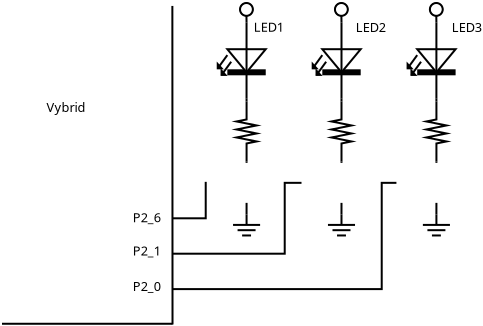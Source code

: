 <?xml version="1.0" encoding="UTF-8"?>
<dia:diagram xmlns:dia="http://www.lysator.liu.se/~alla/dia/">
  <dia:layer name="Background" visible="true" active="true">
    <dia:object type="Standard - Line" version="0" id="O0">
      <dia:attribute name="obj_pos">
        <dia:point val="13.932,7.847"/>
      </dia:attribute>
      <dia:attribute name="obj_bb">
        <dia:rectangle val="13.882,7.797;13.99,23.823"/>
      </dia:attribute>
      <dia:attribute name="conn_endpoints">
        <dia:point val="13.932,7.847"/>
        <dia:point val="13.94,23.773"/>
      </dia:attribute>
      <dia:attribute name="numcp">
        <dia:int val="8"/>
      </dia:attribute>
    </dia:object>
    <dia:object type="Standard - Line" version="0" id="O1">
      <dia:attribute name="obj_pos">
        <dia:point val="13.942,23.737"/>
      </dia:attribute>
      <dia:attribute name="obj_bb">
        <dia:rectangle val="5.364,23.687;13.992,23.787"/>
      </dia:attribute>
      <dia:attribute name="conn_endpoints">
        <dia:point val="13.942,23.737"/>
        <dia:point val="5.414,23.737"/>
      </dia:attribute>
      <dia:attribute name="numcp">
        <dia:int val="1"/>
      </dia:attribute>
    </dia:object>
    <dia:object type="Standard - ZigZagLine" version="1" id="O2">
      <dia:attribute name="obj_pos">
        <dia:point val="20.389,16.691"/>
      </dia:attribute>
      <dia:attribute name="obj_bb">
        <dia:rectangle val="13.888,16.64;20.439,20.284"/>
      </dia:attribute>
      <dia:attribute name="orth_points">
        <dia:point val="20.389,16.691"/>
        <dia:point val="19.55,16.691"/>
        <dia:point val="19.55,20.234"/>
        <dia:point val="13.938,20.234"/>
      </dia:attribute>
      <dia:attribute name="orth_orient">
        <dia:enum val="0"/>
        <dia:enum val="1"/>
        <dia:enum val="0"/>
      </dia:attribute>
      <dia:attribute name="autorouting">
        <dia:boolean val="false"/>
      </dia:attribute>
      <dia:connections>
        <dia:connection handle="0" to="O9" connection="2"/>
        <dia:connection handle="1" to="O0" connection="6"/>
      </dia:connections>
    </dia:object>
    <dia:object type="Standard - ZigZagLine" version="1" id="O3">
      <dia:attribute name="obj_pos">
        <dia:point val="25.135,16.691"/>
      </dia:attribute>
      <dia:attribute name="obj_bb">
        <dia:rectangle val="13.889,16.64;25.185,22.054"/>
      </dia:attribute>
      <dia:attribute name="orth_points">
        <dia:point val="25.135,16.691"/>
        <dia:point val="24.4,16.691"/>
        <dia:point val="24.4,22.004"/>
        <dia:point val="13.939,22.004"/>
      </dia:attribute>
      <dia:attribute name="orth_orient">
        <dia:enum val="0"/>
        <dia:enum val="1"/>
        <dia:enum val="0"/>
      </dia:attribute>
      <dia:attribute name="autorouting">
        <dia:boolean val="false"/>
      </dia:attribute>
      <dia:connections>
        <dia:connection handle="0" to="O15" connection="2"/>
        <dia:connection handle="1" to="O0" connection="7"/>
      </dia:connections>
    </dia:object>
    <dia:object type="Standard - Text" version="1" id="O4">
      <dia:attribute name="obj_pos">
        <dia:point val="7.642,13.153"/>
      </dia:attribute>
      <dia:attribute name="obj_bb">
        <dia:rectangle val="7.642,12.558;9.697,13.305"/>
      </dia:attribute>
      <dia:attribute name="text">
        <dia:composite type="text">
          <dia:attribute name="string">
            <dia:string>#Vybrid#</dia:string>
          </dia:attribute>
          <dia:attribute name="font">
            <dia:font family="sans" style="0" name="Helvetica"/>
          </dia:attribute>
          <dia:attribute name="height">
            <dia:real val="0.8"/>
          </dia:attribute>
          <dia:attribute name="pos">
            <dia:point val="7.642,13.153"/>
          </dia:attribute>
          <dia:attribute name="color">
            <dia:color val="#000000"/>
          </dia:attribute>
          <dia:attribute name="alignment">
            <dia:enum val="0"/>
          </dia:attribute>
        </dia:composite>
      </dia:attribute>
      <dia:attribute name="valign">
        <dia:enum val="3"/>
      </dia:attribute>
    </dia:object>
    <dia:object type="Standard - Text" version="1" id="O5">
      <dia:attribute name="obj_pos">
        <dia:point val="11.954,18.663"/>
      </dia:attribute>
      <dia:attribute name="obj_bb">
        <dia:rectangle val="11.954,18.068;13.474,18.816"/>
      </dia:attribute>
      <dia:attribute name="text">
        <dia:composite type="text">
          <dia:attribute name="string">
            <dia:string>#P2_6#</dia:string>
          </dia:attribute>
          <dia:attribute name="font">
            <dia:font family="sans" style="0" name="Helvetica"/>
          </dia:attribute>
          <dia:attribute name="height">
            <dia:real val="0.8"/>
          </dia:attribute>
          <dia:attribute name="pos">
            <dia:point val="11.954,18.663"/>
          </dia:attribute>
          <dia:attribute name="color">
            <dia:color val="#000000"/>
          </dia:attribute>
          <dia:attribute name="alignment">
            <dia:enum val="0"/>
          </dia:attribute>
        </dia:composite>
      </dia:attribute>
      <dia:attribute name="valign">
        <dia:enum val="3"/>
      </dia:attribute>
    </dia:object>
    <dia:object type="Standard - Text" version="1" id="O6">
      <dia:attribute name="obj_pos">
        <dia:point val="11.954,22.1"/>
      </dia:attribute>
      <dia:attribute name="obj_bb">
        <dia:rectangle val="11.954,21.505;13.474,22.253"/>
      </dia:attribute>
      <dia:attribute name="text">
        <dia:composite type="text">
          <dia:attribute name="string">
            <dia:string>#P2_0#</dia:string>
          </dia:attribute>
          <dia:attribute name="font">
            <dia:font family="sans" style="0" name="Helvetica"/>
          </dia:attribute>
          <dia:attribute name="height">
            <dia:real val="0.8"/>
          </dia:attribute>
          <dia:attribute name="pos">
            <dia:point val="11.954,22.1"/>
          </dia:attribute>
          <dia:attribute name="color">
            <dia:color val="#000000"/>
          </dia:attribute>
          <dia:attribute name="alignment">
            <dia:enum val="0"/>
          </dia:attribute>
        </dia:composite>
      </dia:attribute>
      <dia:attribute name="valign">
        <dia:enum val="3"/>
      </dia:attribute>
    </dia:object>
    <dia:object type="Standard - Text" version="1" id="O7">
      <dia:attribute name="obj_pos">
        <dia:point val="11.954,20.33"/>
      </dia:attribute>
      <dia:attribute name="obj_bb">
        <dia:rectangle val="11.954,19.735;13.474,20.483"/>
      </dia:attribute>
      <dia:attribute name="text">
        <dia:composite type="text">
          <dia:attribute name="string">
            <dia:string>#P2_1#</dia:string>
          </dia:attribute>
          <dia:attribute name="font">
            <dia:font family="sans" style="0" name="Helvetica"/>
          </dia:attribute>
          <dia:attribute name="height">
            <dia:real val="0.8"/>
          </dia:attribute>
          <dia:attribute name="pos">
            <dia:point val="11.954,20.33"/>
          </dia:attribute>
          <dia:attribute name="color">
            <dia:color val="#000000"/>
          </dia:attribute>
          <dia:attribute name="alignment">
            <dia:enum val="0"/>
          </dia:attribute>
        </dia:composite>
      </dia:attribute>
      <dia:attribute name="valign">
        <dia:enum val="3"/>
      </dia:attribute>
    </dia:object>
    <dia:object type="Standard - Text" version="1" id="O8">
      <dia:attribute name="obj_pos">
        <dia:point val="12.537,16.849"/>
      </dia:attribute>
      <dia:attribute name="obj_bb">
        <dia:rectangle val="12.537,16.254;12.537,17.001"/>
      </dia:attribute>
      <dia:attribute name="text">
        <dia:composite type="text">
          <dia:attribute name="string">
            <dia:string>##</dia:string>
          </dia:attribute>
          <dia:attribute name="font">
            <dia:font family="sans" style="0" name="Helvetica"/>
          </dia:attribute>
          <dia:attribute name="height">
            <dia:real val="0.8"/>
          </dia:attribute>
          <dia:attribute name="pos">
            <dia:point val="12.537,16.849"/>
          </dia:attribute>
          <dia:attribute name="color">
            <dia:color val="#000000"/>
          </dia:attribute>
          <dia:attribute name="alignment">
            <dia:enum val="0"/>
          </dia:attribute>
        </dia:composite>
      </dia:attribute>
      <dia:attribute name="valign">
        <dia:enum val="3"/>
      </dia:attribute>
    </dia:object>
    <dia:object type="CMOS - nmos_v" version="1" id="O9">
      <dia:attribute name="obj_pos">
        <dia:point val="20.389,15.691"/>
      </dia:attribute>
      <dia:attribute name="obj_bb">
        <dia:rectangle val="20.389,15.691;22.394,17.698"/>
      </dia:attribute>
      <dia:attribute name="meta">
        <dia:composite type="dict"/>
      </dia:attribute>
      <dia:attribute name="elem_corner">
        <dia:point val="20.389,15.691"/>
      </dia:attribute>
      <dia:attribute name="elem_width">
        <dia:real val="2"/>
      </dia:attribute>
      <dia:attribute name="elem_height">
        <dia:real val="2"/>
      </dia:attribute>
      <dia:attribute name="line_width">
        <dia:real val="0.1"/>
      </dia:attribute>
      <dia:attribute name="line_colour">
        <dia:color val="#000000"/>
      </dia:attribute>
      <dia:attribute name="fill_colour">
        <dia:color val="#ffffff"/>
      </dia:attribute>
      <dia:attribute name="show_background">
        <dia:boolean val="true"/>
      </dia:attribute>
      <dia:attribute name="line_style">
        <dia:enum val="0"/>
        <dia:real val="1"/>
      </dia:attribute>
      <dia:attribute name="flip_horizontal">
        <dia:boolean val="false"/>
      </dia:attribute>
      <dia:attribute name="flip_vertical">
        <dia:boolean val="false"/>
      </dia:attribute>
      <dia:attribute name="subscale">
        <dia:real val="1"/>
      </dia:attribute>
    </dia:object>
    <dia:object type="Circuit - Ground" version="1" id="O10">
      <dia:attribute name="obj_pos">
        <dia:point val="21.712,18.267"/>
      </dia:attribute>
      <dia:attribute name="obj_bb">
        <dia:rectangle val="21.712,18.267;23.064,19.371"/>
      </dia:attribute>
      <dia:attribute name="meta">
        <dia:composite type="dict"/>
      </dia:attribute>
      <dia:attribute name="elem_corner">
        <dia:point val="21.712,18.267"/>
      </dia:attribute>
      <dia:attribute name="elem_width">
        <dia:real val="1.353"/>
      </dia:attribute>
      <dia:attribute name="elem_height">
        <dia:real val="1.055"/>
      </dia:attribute>
      <dia:attribute name="line_width">
        <dia:real val="0.1"/>
      </dia:attribute>
      <dia:attribute name="line_colour">
        <dia:color val="#000000"/>
      </dia:attribute>
      <dia:attribute name="fill_colour">
        <dia:color val="#ffffff"/>
      </dia:attribute>
      <dia:attribute name="show_background">
        <dia:boolean val="true"/>
      </dia:attribute>
      <dia:attribute name="line_style">
        <dia:enum val="0"/>
        <dia:real val="1"/>
      </dia:attribute>
      <dia:attribute name="flip_horizontal">
        <dia:boolean val="false"/>
      </dia:attribute>
      <dia:attribute name="flip_vertical">
        <dia:boolean val="false"/>
      </dia:attribute>
      <dia:attribute name="subscale">
        <dia:real val="1"/>
      </dia:attribute>
    </dia:object>
    <dia:object type="Standard - Line" version="0" id="O11">
      <dia:attribute name="obj_pos">
        <dia:point val="22.389,17.691"/>
      </dia:attribute>
      <dia:attribute name="obj_bb">
        <dia:rectangle val="22.338,17.64;22.439,18.317"/>
      </dia:attribute>
      <dia:attribute name="conn_endpoints">
        <dia:point val="22.389,17.691"/>
        <dia:point val="22.388,18.267"/>
      </dia:attribute>
      <dia:attribute name="numcp">
        <dia:int val="1"/>
      </dia:attribute>
      <dia:connections>
        <dia:connection handle="0" to="O9" connection="1"/>
        <dia:connection handle="1" to="O10" connection="0"/>
      </dia:connections>
    </dia:object>
    <dia:object type="CMOS - nmos_v" version="1" id="O12">
      <dia:attribute name="obj_pos">
        <dia:point val="15.643,15.691"/>
      </dia:attribute>
      <dia:attribute name="obj_bb">
        <dia:rectangle val="15.643,15.691;17.648,17.698"/>
      </dia:attribute>
      <dia:attribute name="meta">
        <dia:composite type="dict"/>
      </dia:attribute>
      <dia:attribute name="elem_corner">
        <dia:point val="15.643,15.691"/>
      </dia:attribute>
      <dia:attribute name="elem_width">
        <dia:real val="2"/>
      </dia:attribute>
      <dia:attribute name="elem_height">
        <dia:real val="2"/>
      </dia:attribute>
      <dia:attribute name="line_width">
        <dia:real val="0.1"/>
      </dia:attribute>
      <dia:attribute name="line_colour">
        <dia:color val="#000000"/>
      </dia:attribute>
      <dia:attribute name="fill_colour">
        <dia:color val="#ffffff"/>
      </dia:attribute>
      <dia:attribute name="show_background">
        <dia:boolean val="true"/>
      </dia:attribute>
      <dia:attribute name="line_style">
        <dia:enum val="0"/>
        <dia:real val="1"/>
      </dia:attribute>
      <dia:attribute name="flip_horizontal">
        <dia:boolean val="false"/>
      </dia:attribute>
      <dia:attribute name="flip_vertical">
        <dia:boolean val="false"/>
      </dia:attribute>
      <dia:attribute name="subscale">
        <dia:real val="1"/>
      </dia:attribute>
    </dia:object>
    <dia:object type="Circuit - Ground" version="1" id="O13">
      <dia:attribute name="obj_pos">
        <dia:point val="16.966,18.267"/>
      </dia:attribute>
      <dia:attribute name="obj_bb">
        <dia:rectangle val="16.966,18.267;18.318,19.371"/>
      </dia:attribute>
      <dia:attribute name="meta">
        <dia:composite type="dict"/>
      </dia:attribute>
      <dia:attribute name="elem_corner">
        <dia:point val="16.966,18.267"/>
      </dia:attribute>
      <dia:attribute name="elem_width">
        <dia:real val="1.353"/>
      </dia:attribute>
      <dia:attribute name="elem_height">
        <dia:real val="1.055"/>
      </dia:attribute>
      <dia:attribute name="line_width">
        <dia:real val="0.1"/>
      </dia:attribute>
      <dia:attribute name="line_colour">
        <dia:color val="#000000"/>
      </dia:attribute>
      <dia:attribute name="fill_colour">
        <dia:color val="#ffffff"/>
      </dia:attribute>
      <dia:attribute name="show_background">
        <dia:boolean val="true"/>
      </dia:attribute>
      <dia:attribute name="line_style">
        <dia:enum val="0"/>
        <dia:real val="1"/>
      </dia:attribute>
      <dia:attribute name="flip_horizontal">
        <dia:boolean val="false"/>
      </dia:attribute>
      <dia:attribute name="flip_vertical">
        <dia:boolean val="false"/>
      </dia:attribute>
      <dia:attribute name="subscale">
        <dia:real val="1"/>
      </dia:attribute>
    </dia:object>
    <dia:object type="Standard - Line" version="0" id="O14">
      <dia:attribute name="obj_pos">
        <dia:point val="17.643,17.691"/>
      </dia:attribute>
      <dia:attribute name="obj_bb">
        <dia:rectangle val="17.592,17.64;17.693,18.317"/>
      </dia:attribute>
      <dia:attribute name="conn_endpoints">
        <dia:point val="17.643,17.691"/>
        <dia:point val="17.642,18.267"/>
      </dia:attribute>
      <dia:attribute name="numcp">
        <dia:int val="1"/>
      </dia:attribute>
      <dia:connections>
        <dia:connection handle="0" to="O12" connection="1"/>
        <dia:connection handle="1" to="O13" connection="0"/>
      </dia:connections>
    </dia:object>
    <dia:object type="CMOS - nmos_v" version="1" id="O15">
      <dia:attribute name="obj_pos">
        <dia:point val="25.135,15.691"/>
      </dia:attribute>
      <dia:attribute name="obj_bb">
        <dia:rectangle val="25.135,15.691;27.14,17.698"/>
      </dia:attribute>
      <dia:attribute name="meta">
        <dia:composite type="dict"/>
      </dia:attribute>
      <dia:attribute name="elem_corner">
        <dia:point val="25.135,15.691"/>
      </dia:attribute>
      <dia:attribute name="elem_width">
        <dia:real val="2"/>
      </dia:attribute>
      <dia:attribute name="elem_height">
        <dia:real val="2"/>
      </dia:attribute>
      <dia:attribute name="line_width">
        <dia:real val="0.1"/>
      </dia:attribute>
      <dia:attribute name="line_colour">
        <dia:color val="#000000"/>
      </dia:attribute>
      <dia:attribute name="fill_colour">
        <dia:color val="#ffffff"/>
      </dia:attribute>
      <dia:attribute name="show_background">
        <dia:boolean val="true"/>
      </dia:attribute>
      <dia:attribute name="line_style">
        <dia:enum val="0"/>
        <dia:real val="1"/>
      </dia:attribute>
      <dia:attribute name="flip_horizontal">
        <dia:boolean val="false"/>
      </dia:attribute>
      <dia:attribute name="flip_vertical">
        <dia:boolean val="false"/>
      </dia:attribute>
      <dia:attribute name="subscale">
        <dia:real val="1"/>
      </dia:attribute>
    </dia:object>
    <dia:object type="Circuit - Ground" version="1" id="O16">
      <dia:attribute name="obj_pos">
        <dia:point val="26.458,18.267"/>
      </dia:attribute>
      <dia:attribute name="obj_bb">
        <dia:rectangle val="26.458,18.267;27.81,19.371"/>
      </dia:attribute>
      <dia:attribute name="meta">
        <dia:composite type="dict"/>
      </dia:attribute>
      <dia:attribute name="elem_corner">
        <dia:point val="26.458,18.267"/>
      </dia:attribute>
      <dia:attribute name="elem_width">
        <dia:real val="1.353"/>
      </dia:attribute>
      <dia:attribute name="elem_height">
        <dia:real val="1.055"/>
      </dia:attribute>
      <dia:attribute name="line_width">
        <dia:real val="0.1"/>
      </dia:attribute>
      <dia:attribute name="line_colour">
        <dia:color val="#000000"/>
      </dia:attribute>
      <dia:attribute name="fill_colour">
        <dia:color val="#ffffff"/>
      </dia:attribute>
      <dia:attribute name="show_background">
        <dia:boolean val="true"/>
      </dia:attribute>
      <dia:attribute name="line_style">
        <dia:enum val="0"/>
        <dia:real val="1"/>
      </dia:attribute>
      <dia:attribute name="flip_horizontal">
        <dia:boolean val="false"/>
      </dia:attribute>
      <dia:attribute name="flip_vertical">
        <dia:boolean val="false"/>
      </dia:attribute>
      <dia:attribute name="subscale">
        <dia:real val="1"/>
      </dia:attribute>
    </dia:object>
    <dia:object type="Standard - Line" version="0" id="O17">
      <dia:attribute name="obj_pos">
        <dia:point val="27.135,17.691"/>
      </dia:attribute>
      <dia:attribute name="obj_bb">
        <dia:rectangle val="27.084,17.64;27.185,18.317"/>
      </dia:attribute>
      <dia:attribute name="conn_endpoints">
        <dia:point val="27.135,17.691"/>
        <dia:point val="27.134,18.267"/>
      </dia:attribute>
      <dia:attribute name="numcp">
        <dia:int val="1"/>
      </dia:attribute>
      <dia:connections>
        <dia:connection handle="0" to="O15" connection="1"/>
        <dia:connection handle="1" to="O16" connection="0"/>
      </dia:connections>
    </dia:object>
    <dia:group>
      <dia:object type="Circuit - Vertical Resistor" version="1" id="O18">
        <dia:attribute name="obj_pos">
          <dia:point val="17.143,12.622"/>
        </dia:attribute>
        <dia:attribute name="obj_bb">
          <dia:rectangle val="16.888,12.622;18.398,15.622"/>
        </dia:attribute>
        <dia:attribute name="meta">
          <dia:composite type="dict"/>
        </dia:attribute>
        <dia:attribute name="elem_corner">
          <dia:point val="17.143,12.622"/>
        </dia:attribute>
        <dia:attribute name="elem_width">
          <dia:real val="1.0"/>
        </dia:attribute>
        <dia:attribute name="elem_height">
          <dia:real val="3.0"/>
        </dia:attribute>
        <dia:attribute name="line_width">
          <dia:real val="0.1"/>
        </dia:attribute>
        <dia:attribute name="line_colour">
          <dia:color val="#000000"/>
        </dia:attribute>
        <dia:attribute name="fill_colour">
          <dia:color val="#ffffff"/>
        </dia:attribute>
        <dia:attribute name="show_background">
          <dia:boolean val="true"/>
        </dia:attribute>
        <dia:attribute name="line_style">
          <dia:enum val="0"/>
          <dia:real val="1"/>
        </dia:attribute>
        <dia:attribute name="flip_horizontal">
          <dia:boolean val="false"/>
        </dia:attribute>
        <dia:attribute name="flip_vertical">
          <dia:boolean val="false"/>
        </dia:attribute>
        <dia:attribute name="subscale">
          <dia:real val="1"/>
        </dia:attribute>
      </dia:object>
      <dia:group>
        <dia:object type="Circuit - Vertical Led (European)" version="1" id="O19">
          <dia:attribute name="obj_pos">
            <dia:point val="16.201,8.686"/>
          </dia:attribute>
          <dia:attribute name="obj_bb">
            <dia:rectangle val="16.151,8.686;18.708,12.486"/>
          </dia:attribute>
          <dia:attribute name="meta">
            <dia:composite type="dict"/>
          </dia:attribute>
          <dia:attribute name="elem_corner">
            <dia:point val="16.201,8.686"/>
          </dia:attribute>
          <dia:attribute name="elem_width">
            <dia:real val="2.4"/>
          </dia:attribute>
          <dia:attribute name="elem_height">
            <dia:real val="3.8"/>
          </dia:attribute>
          <dia:attribute name="line_width">
            <dia:real val="0.1"/>
          </dia:attribute>
          <dia:attribute name="line_colour">
            <dia:color val="#000000"/>
          </dia:attribute>
          <dia:attribute name="fill_colour">
            <dia:color val="#ffffff"/>
          </dia:attribute>
          <dia:attribute name="show_background">
            <dia:boolean val="true"/>
          </dia:attribute>
          <dia:attribute name="line_style">
            <dia:enum val="0"/>
            <dia:real val="1"/>
          </dia:attribute>
          <dia:attribute name="flip_horizontal">
            <dia:boolean val="false"/>
          </dia:attribute>
          <dia:attribute name="flip_vertical">
            <dia:boolean val="true"/>
          </dia:attribute>
          <dia:attribute name="subscale">
            <dia:real val="1"/>
          </dia:attribute>
        </dia:object>
        <dia:object type="Logic - Not" version="1" id="O20">
          <dia:attribute name="obj_pos">
            <dia:point val="17.315,7.699"/>
          </dia:attribute>
          <dia:attribute name="obj_bb">
            <dia:rectangle val="17.265,7.649;18.007,8.39"/>
          </dia:attribute>
          <dia:attribute name="meta">
            <dia:composite type="dict"/>
          </dia:attribute>
          <dia:attribute name="elem_corner">
            <dia:point val="17.315,7.699"/>
          </dia:attribute>
          <dia:attribute name="elem_width">
            <dia:real val="0.642"/>
          </dia:attribute>
          <dia:attribute name="elem_height">
            <dia:real val="0.642"/>
          </dia:attribute>
          <dia:attribute name="line_width">
            <dia:real val="0.1"/>
          </dia:attribute>
          <dia:attribute name="line_colour">
            <dia:color val="#000000"/>
          </dia:attribute>
          <dia:attribute name="fill_colour">
            <dia:color val="#ffffff"/>
          </dia:attribute>
          <dia:attribute name="show_background">
            <dia:boolean val="true"/>
          </dia:attribute>
          <dia:attribute name="line_style">
            <dia:enum val="0"/>
            <dia:real val="1"/>
          </dia:attribute>
          <dia:attribute name="flip_horizontal">
            <dia:boolean val="false"/>
          </dia:attribute>
          <dia:attribute name="flip_vertical">
            <dia:boolean val="false"/>
          </dia:attribute>
          <dia:attribute name="subscale">
            <dia:real val="1"/>
          </dia:attribute>
        </dia:object>
        <dia:object type="Standard - Line" version="0" id="O21">
          <dia:attribute name="obj_pos">
            <dia:point val="17.642,8.686"/>
          </dia:attribute>
          <dia:attribute name="obj_bb">
            <dia:rectangle val="17.585,8.29;17.692,8.737"/>
          </dia:attribute>
          <dia:attribute name="conn_endpoints">
            <dia:point val="17.642,8.686"/>
            <dia:point val="17.636,8.34"/>
          </dia:attribute>
          <dia:attribute name="numcp">
            <dia:int val="1"/>
          </dia:attribute>
          <dia:connections>
            <dia:connection handle="0" to="O19" connection="1"/>
            <dia:connection handle="1" to="O20" connection="0"/>
          </dia:connections>
        </dia:object>
      </dia:group>
      <dia:object type="Standard - Line" version="0" id="O22">
        <dia:attribute name="obj_pos">
          <dia:point val="17.642,12.622"/>
        </dia:attribute>
        <dia:attribute name="obj_bb">
          <dia:rectangle val="17.592,12.435;17.692,12.672"/>
        </dia:attribute>
        <dia:attribute name="conn_endpoints">
          <dia:point val="17.642,12.622"/>
          <dia:point val="17.642,12.486"/>
        </dia:attribute>
        <dia:attribute name="numcp">
          <dia:int val="1"/>
        </dia:attribute>
        <dia:connections>
          <dia:connection handle="0" to="O18" connection="2"/>
        </dia:connections>
      </dia:object>
    </dia:group>
    <dia:group>
      <dia:object type="Circuit - Vertical Resistor" version="1" id="O23">
        <dia:attribute name="obj_pos">
          <dia:point val="21.889,12.622"/>
        </dia:attribute>
        <dia:attribute name="obj_bb">
          <dia:rectangle val="21.634,12.622;23.144,15.622"/>
        </dia:attribute>
        <dia:attribute name="meta">
          <dia:composite type="dict"/>
        </dia:attribute>
        <dia:attribute name="elem_corner">
          <dia:point val="21.889,12.622"/>
        </dia:attribute>
        <dia:attribute name="elem_width">
          <dia:real val="1.0"/>
        </dia:attribute>
        <dia:attribute name="elem_height">
          <dia:real val="3.0"/>
        </dia:attribute>
        <dia:attribute name="line_width">
          <dia:real val="0.1"/>
        </dia:attribute>
        <dia:attribute name="line_colour">
          <dia:color val="#000000"/>
        </dia:attribute>
        <dia:attribute name="fill_colour">
          <dia:color val="#ffffff"/>
        </dia:attribute>
        <dia:attribute name="show_background">
          <dia:boolean val="true"/>
        </dia:attribute>
        <dia:attribute name="line_style">
          <dia:enum val="0"/>
          <dia:real val="1"/>
        </dia:attribute>
        <dia:attribute name="flip_horizontal">
          <dia:boolean val="false"/>
        </dia:attribute>
        <dia:attribute name="flip_vertical">
          <dia:boolean val="false"/>
        </dia:attribute>
        <dia:attribute name="subscale">
          <dia:real val="1"/>
        </dia:attribute>
      </dia:object>
      <dia:group>
        <dia:object type="Circuit - Vertical Led (European)" version="1" id="O24">
          <dia:attribute name="obj_pos">
            <dia:point val="20.949,8.686"/>
          </dia:attribute>
          <dia:attribute name="obj_bb">
            <dia:rectangle val="20.899,8.686;23.455,12.486"/>
          </dia:attribute>
          <dia:attribute name="meta">
            <dia:composite type="dict"/>
          </dia:attribute>
          <dia:attribute name="elem_corner">
            <dia:point val="20.949,8.686"/>
          </dia:attribute>
          <dia:attribute name="elem_width">
            <dia:real val="2.4"/>
          </dia:attribute>
          <dia:attribute name="elem_height">
            <dia:real val="3.8"/>
          </dia:attribute>
          <dia:attribute name="line_width">
            <dia:real val="0.1"/>
          </dia:attribute>
          <dia:attribute name="line_colour">
            <dia:color val="#000000"/>
          </dia:attribute>
          <dia:attribute name="fill_colour">
            <dia:color val="#ffffff"/>
          </dia:attribute>
          <dia:attribute name="show_background">
            <dia:boolean val="true"/>
          </dia:attribute>
          <dia:attribute name="line_style">
            <dia:enum val="0"/>
            <dia:real val="1"/>
          </dia:attribute>
          <dia:attribute name="flip_horizontal">
            <dia:boolean val="false"/>
          </dia:attribute>
          <dia:attribute name="flip_vertical">
            <dia:boolean val="true"/>
          </dia:attribute>
          <dia:attribute name="subscale">
            <dia:real val="1"/>
          </dia:attribute>
        </dia:object>
        <dia:object type="Logic - Not" version="1" id="O25">
          <dia:attribute name="obj_pos">
            <dia:point val="22.062,7.699"/>
          </dia:attribute>
          <dia:attribute name="obj_bb">
            <dia:rectangle val="22.012,7.649;22.754,8.39"/>
          </dia:attribute>
          <dia:attribute name="meta">
            <dia:composite type="dict"/>
          </dia:attribute>
          <dia:attribute name="elem_corner">
            <dia:point val="22.062,7.699"/>
          </dia:attribute>
          <dia:attribute name="elem_width">
            <dia:real val="0.642"/>
          </dia:attribute>
          <dia:attribute name="elem_height">
            <dia:real val="0.642"/>
          </dia:attribute>
          <dia:attribute name="line_width">
            <dia:real val="0.1"/>
          </dia:attribute>
          <dia:attribute name="line_colour">
            <dia:color val="#000000"/>
          </dia:attribute>
          <dia:attribute name="fill_colour">
            <dia:color val="#ffffff"/>
          </dia:attribute>
          <dia:attribute name="show_background">
            <dia:boolean val="true"/>
          </dia:attribute>
          <dia:attribute name="line_style">
            <dia:enum val="0"/>
            <dia:real val="1"/>
          </dia:attribute>
          <dia:attribute name="flip_horizontal">
            <dia:boolean val="false"/>
          </dia:attribute>
          <dia:attribute name="flip_vertical">
            <dia:boolean val="false"/>
          </dia:attribute>
          <dia:attribute name="subscale">
            <dia:real val="1"/>
          </dia:attribute>
        </dia:object>
        <dia:object type="Standard - Line" version="0" id="O26">
          <dia:attribute name="obj_pos">
            <dia:point val="22.389,8.686"/>
          </dia:attribute>
          <dia:attribute name="obj_bb">
            <dia:rectangle val="22.332,8.29;22.44,8.737"/>
          </dia:attribute>
          <dia:attribute name="conn_endpoints">
            <dia:point val="22.389,8.686"/>
            <dia:point val="22.383,8.34"/>
          </dia:attribute>
          <dia:attribute name="numcp">
            <dia:int val="1"/>
          </dia:attribute>
          <dia:connections>
            <dia:connection handle="0" to="O24" connection="1"/>
            <dia:connection handle="1" to="O25" connection="0"/>
          </dia:connections>
        </dia:object>
      </dia:group>
      <dia:object type="Standard - Line" version="0" id="O27">
        <dia:attribute name="obj_pos">
          <dia:point val="22.389,12.486"/>
        </dia:attribute>
        <dia:attribute name="obj_bb">
          <dia:rectangle val="22.339,12.436;22.439,12.672"/>
        </dia:attribute>
        <dia:attribute name="conn_endpoints">
          <dia:point val="22.389,12.486"/>
          <dia:point val="22.389,12.622"/>
        </dia:attribute>
        <dia:attribute name="numcp">
          <dia:int val="1"/>
        </dia:attribute>
        <dia:connections>
          <dia:connection handle="1" to="O23" connection="0"/>
        </dia:connections>
      </dia:object>
    </dia:group>
    <dia:group>
      <dia:object type="Circuit - Vertical Resistor" version="1" id="O28">
        <dia:attribute name="obj_pos">
          <dia:point val="26.635,12.622"/>
        </dia:attribute>
        <dia:attribute name="obj_bb">
          <dia:rectangle val="26.38,12.622;27.89,15.622"/>
        </dia:attribute>
        <dia:attribute name="meta">
          <dia:composite type="dict"/>
        </dia:attribute>
        <dia:attribute name="elem_corner">
          <dia:point val="26.635,12.622"/>
        </dia:attribute>
        <dia:attribute name="elem_width">
          <dia:real val="1.0"/>
        </dia:attribute>
        <dia:attribute name="elem_height">
          <dia:real val="3.0"/>
        </dia:attribute>
        <dia:attribute name="line_width">
          <dia:real val="0.1"/>
        </dia:attribute>
        <dia:attribute name="line_colour">
          <dia:color val="#000000"/>
        </dia:attribute>
        <dia:attribute name="fill_colour">
          <dia:color val="#ffffff"/>
        </dia:attribute>
        <dia:attribute name="show_background">
          <dia:boolean val="true"/>
        </dia:attribute>
        <dia:attribute name="line_style">
          <dia:enum val="0"/>
          <dia:real val="1"/>
        </dia:attribute>
        <dia:attribute name="flip_horizontal">
          <dia:boolean val="false"/>
        </dia:attribute>
        <dia:attribute name="flip_vertical">
          <dia:boolean val="false"/>
        </dia:attribute>
        <dia:attribute name="subscale">
          <dia:real val="1"/>
        </dia:attribute>
      </dia:object>
      <dia:group>
        <dia:object type="Circuit - Vertical Led (European)" version="1" id="O29">
          <dia:attribute name="obj_pos">
            <dia:point val="25.694,8.686"/>
          </dia:attribute>
          <dia:attribute name="obj_bb">
            <dia:rectangle val="25.644,8.686;28.201,12.486"/>
          </dia:attribute>
          <dia:attribute name="meta">
            <dia:composite type="dict"/>
          </dia:attribute>
          <dia:attribute name="elem_corner">
            <dia:point val="25.694,8.686"/>
          </dia:attribute>
          <dia:attribute name="elem_width">
            <dia:real val="2.4"/>
          </dia:attribute>
          <dia:attribute name="elem_height">
            <dia:real val="3.8"/>
          </dia:attribute>
          <dia:attribute name="line_width">
            <dia:real val="0.1"/>
          </dia:attribute>
          <dia:attribute name="line_colour">
            <dia:color val="#000000"/>
          </dia:attribute>
          <dia:attribute name="fill_colour">
            <dia:color val="#ffffff"/>
          </dia:attribute>
          <dia:attribute name="show_background">
            <dia:boolean val="true"/>
          </dia:attribute>
          <dia:attribute name="line_style">
            <dia:enum val="0"/>
            <dia:real val="1"/>
          </dia:attribute>
          <dia:attribute name="flip_horizontal">
            <dia:boolean val="false"/>
          </dia:attribute>
          <dia:attribute name="flip_vertical">
            <dia:boolean val="true"/>
          </dia:attribute>
          <dia:attribute name="subscale">
            <dia:real val="1"/>
          </dia:attribute>
        </dia:object>
        <dia:object type="Logic - Not" version="1" id="O30">
          <dia:attribute name="obj_pos">
            <dia:point val="26.808,7.699"/>
          </dia:attribute>
          <dia:attribute name="obj_bb">
            <dia:rectangle val="26.758,7.649;27.5,8.39"/>
          </dia:attribute>
          <dia:attribute name="meta">
            <dia:composite type="dict"/>
          </dia:attribute>
          <dia:attribute name="elem_corner">
            <dia:point val="26.808,7.699"/>
          </dia:attribute>
          <dia:attribute name="elem_width">
            <dia:real val="0.642"/>
          </dia:attribute>
          <dia:attribute name="elem_height">
            <dia:real val="0.642"/>
          </dia:attribute>
          <dia:attribute name="line_width">
            <dia:real val="0.1"/>
          </dia:attribute>
          <dia:attribute name="line_colour">
            <dia:color val="#000000"/>
          </dia:attribute>
          <dia:attribute name="fill_colour">
            <dia:color val="#ffffff"/>
          </dia:attribute>
          <dia:attribute name="show_background">
            <dia:boolean val="true"/>
          </dia:attribute>
          <dia:attribute name="line_style">
            <dia:enum val="0"/>
            <dia:real val="1"/>
          </dia:attribute>
          <dia:attribute name="flip_horizontal">
            <dia:boolean val="false"/>
          </dia:attribute>
          <dia:attribute name="flip_vertical">
            <dia:boolean val="false"/>
          </dia:attribute>
          <dia:attribute name="subscale">
            <dia:real val="1"/>
          </dia:attribute>
        </dia:object>
        <dia:object type="Standard - Line" version="0" id="O31">
          <dia:attribute name="obj_pos">
            <dia:point val="27.134,8.686"/>
          </dia:attribute>
          <dia:attribute name="obj_bb">
            <dia:rectangle val="27.078,8.29;27.185,8.737"/>
          </dia:attribute>
          <dia:attribute name="conn_endpoints">
            <dia:point val="27.134,8.686"/>
            <dia:point val="27.129,8.34"/>
          </dia:attribute>
          <dia:attribute name="numcp">
            <dia:int val="1"/>
          </dia:attribute>
          <dia:connections>
            <dia:connection handle="0" to="O29" connection="1"/>
            <dia:connection handle="1" to="O30" connection="0"/>
          </dia:connections>
        </dia:object>
      </dia:group>
      <dia:object type="Standard - Line" version="0" id="O32">
        <dia:attribute name="obj_pos">
          <dia:point val="27.134,12.486"/>
        </dia:attribute>
        <dia:attribute name="obj_bb">
          <dia:rectangle val="27.084,12.435;27.185,12.672"/>
        </dia:attribute>
        <dia:attribute name="conn_endpoints">
          <dia:point val="27.134,12.486"/>
          <dia:point val="27.135,12.622"/>
        </dia:attribute>
        <dia:attribute name="numcp">
          <dia:int val="1"/>
        </dia:attribute>
        <dia:connections>
          <dia:connection handle="1" to="O28" connection="0"/>
        </dia:connections>
      </dia:object>
    </dia:group>
    <dia:object type="Standard - Line" version="0" id="O33">
      <dia:attribute name="obj_pos">
        <dia:point val="22.389,15.691"/>
      </dia:attribute>
      <dia:attribute name="obj_bb">
        <dia:rectangle val="22.339,15.572;22.439,15.741"/>
      </dia:attribute>
      <dia:attribute name="conn_endpoints">
        <dia:point val="22.389,15.691"/>
        <dia:point val="22.389,15.622"/>
      </dia:attribute>
      <dia:attribute name="numcp">
        <dia:int val="1"/>
      </dia:attribute>
      <dia:connections>
        <dia:connection handle="0" to="O9" connection="0"/>
        <dia:connection handle="1" to="O23" connection="2"/>
      </dia:connections>
    </dia:object>
    <dia:object type="Standard - Line" version="0" id="O34">
      <dia:attribute name="obj_pos">
        <dia:point val="27.135,15.691"/>
      </dia:attribute>
      <dia:attribute name="obj_bb">
        <dia:rectangle val="27.085,15.572;27.185,15.741"/>
      </dia:attribute>
      <dia:attribute name="conn_endpoints">
        <dia:point val="27.135,15.691"/>
        <dia:point val="27.135,15.622"/>
      </dia:attribute>
      <dia:attribute name="numcp">
        <dia:int val="1"/>
      </dia:attribute>
      <dia:connections>
        <dia:connection handle="0" to="O15" connection="0"/>
        <dia:connection handle="1" to="O28" connection="2"/>
      </dia:connections>
    </dia:object>
    <dia:object type="Standard - Line" version="0" id="O35">
      <dia:attribute name="obj_pos">
        <dia:point val="17.643,15.622"/>
      </dia:attribute>
      <dia:attribute name="obj_bb">
        <dia:rectangle val="17.593,15.572;17.693,15.741"/>
      </dia:attribute>
      <dia:attribute name="conn_endpoints">
        <dia:point val="17.643,15.622"/>
        <dia:point val="17.643,15.691"/>
      </dia:attribute>
      <dia:attribute name="numcp">
        <dia:int val="1"/>
      </dia:attribute>
      <dia:connections>
        <dia:connection handle="0" to="O18" connection="2"/>
        <dia:connection handle="1" to="O12" connection="0"/>
      </dia:connections>
    </dia:object>
    <dia:object type="Standard - Text" version="1" id="O36">
      <dia:attribute name="obj_pos">
        <dia:point val="18,9.131"/>
      </dia:attribute>
      <dia:attribute name="obj_bb">
        <dia:rectangle val="18,8.536;19.663,9.284"/>
      </dia:attribute>
      <dia:attribute name="text">
        <dia:composite type="text">
          <dia:attribute name="string">
            <dia:string>#LED1#</dia:string>
          </dia:attribute>
          <dia:attribute name="font">
            <dia:font family="sans" style="0" name="Helvetica"/>
          </dia:attribute>
          <dia:attribute name="height">
            <dia:real val="0.8"/>
          </dia:attribute>
          <dia:attribute name="pos">
            <dia:point val="18,9.131"/>
          </dia:attribute>
          <dia:attribute name="color">
            <dia:color val="#000000"/>
          </dia:attribute>
          <dia:attribute name="alignment">
            <dia:enum val="0"/>
          </dia:attribute>
        </dia:composite>
      </dia:attribute>
      <dia:attribute name="valign">
        <dia:enum val="3"/>
      </dia:attribute>
    </dia:object>
    <dia:object type="Standard - Text" version="1" id="O37">
      <dia:attribute name="obj_pos">
        <dia:point val="10.35,21"/>
      </dia:attribute>
      <dia:attribute name="obj_bb">
        <dia:rectangle val="10.35,20.405;10.35,21.152"/>
      </dia:attribute>
      <dia:attribute name="text">
        <dia:composite type="text">
          <dia:attribute name="string">
            <dia:string>##</dia:string>
          </dia:attribute>
          <dia:attribute name="font">
            <dia:font family="sans" style="0" name="Helvetica"/>
          </dia:attribute>
          <dia:attribute name="height">
            <dia:real val="0.8"/>
          </dia:attribute>
          <dia:attribute name="pos">
            <dia:point val="10.35,21"/>
          </dia:attribute>
          <dia:attribute name="color">
            <dia:color val="#000000"/>
          </dia:attribute>
          <dia:attribute name="alignment">
            <dia:enum val="0"/>
          </dia:attribute>
        </dia:composite>
      </dia:attribute>
      <dia:attribute name="valign">
        <dia:enum val="3"/>
      </dia:attribute>
    </dia:object>
    <dia:object type="Standard - Text" version="1" id="O38">
      <dia:attribute name="obj_pos">
        <dia:point val="23.1,9.15"/>
      </dia:attribute>
      <dia:attribute name="obj_bb">
        <dia:rectangle val="23.1,8.555;24.762,9.303"/>
      </dia:attribute>
      <dia:attribute name="text">
        <dia:composite type="text">
          <dia:attribute name="string">
            <dia:string>#LED2#</dia:string>
          </dia:attribute>
          <dia:attribute name="font">
            <dia:font family="sans" style="0" name="Helvetica"/>
          </dia:attribute>
          <dia:attribute name="height">
            <dia:real val="0.8"/>
          </dia:attribute>
          <dia:attribute name="pos">
            <dia:point val="23.1,9.15"/>
          </dia:attribute>
          <dia:attribute name="color">
            <dia:color val="#000000"/>
          </dia:attribute>
          <dia:attribute name="alignment">
            <dia:enum val="0"/>
          </dia:attribute>
        </dia:composite>
      </dia:attribute>
      <dia:attribute name="valign">
        <dia:enum val="3"/>
      </dia:attribute>
    </dia:object>
    <dia:object type="Standard - Text" version="1" id="O39">
      <dia:attribute name="obj_pos">
        <dia:point val="27.9,9.15"/>
      </dia:attribute>
      <dia:attribute name="obj_bb">
        <dia:rectangle val="27.9,8.555;29.562,9.303"/>
      </dia:attribute>
      <dia:attribute name="text">
        <dia:composite type="text">
          <dia:attribute name="string">
            <dia:string>#LED3#</dia:string>
          </dia:attribute>
          <dia:attribute name="font">
            <dia:font family="sans" style="0" name="Helvetica"/>
          </dia:attribute>
          <dia:attribute name="height">
            <dia:real val="0.8"/>
          </dia:attribute>
          <dia:attribute name="pos">
            <dia:point val="27.9,9.15"/>
          </dia:attribute>
          <dia:attribute name="color">
            <dia:color val="#000000"/>
          </dia:attribute>
          <dia:attribute name="alignment">
            <dia:enum val="0"/>
          </dia:attribute>
        </dia:composite>
      </dia:attribute>
      <dia:attribute name="valign">
        <dia:enum val="3"/>
      </dia:attribute>
    </dia:object>
    <dia:object type="Standard - ZigZagLine" version="1" id="O40">
      <dia:attribute name="obj_pos">
        <dia:point val="15.643,16.691"/>
      </dia:attribute>
      <dia:attribute name="obj_bb">
        <dia:rectangle val="13.887,16.64;15.693,18.514"/>
      </dia:attribute>
      <dia:attribute name="orth_points">
        <dia:point val="15.643,16.691"/>
        <dia:point val="15.6,16.691"/>
        <dia:point val="15.6,18.464"/>
        <dia:point val="13.938,18.464"/>
      </dia:attribute>
      <dia:attribute name="orth_orient">
        <dia:enum val="0"/>
        <dia:enum val="1"/>
        <dia:enum val="0"/>
      </dia:attribute>
      <dia:attribute name="autorouting">
        <dia:boolean val="false"/>
      </dia:attribute>
      <dia:connections>
        <dia:connection handle="0" to="O12" connection="2"/>
        <dia:connection handle="1" to="O0" connection="5"/>
      </dia:connections>
    </dia:object>
  </dia:layer>
</dia:diagram>
